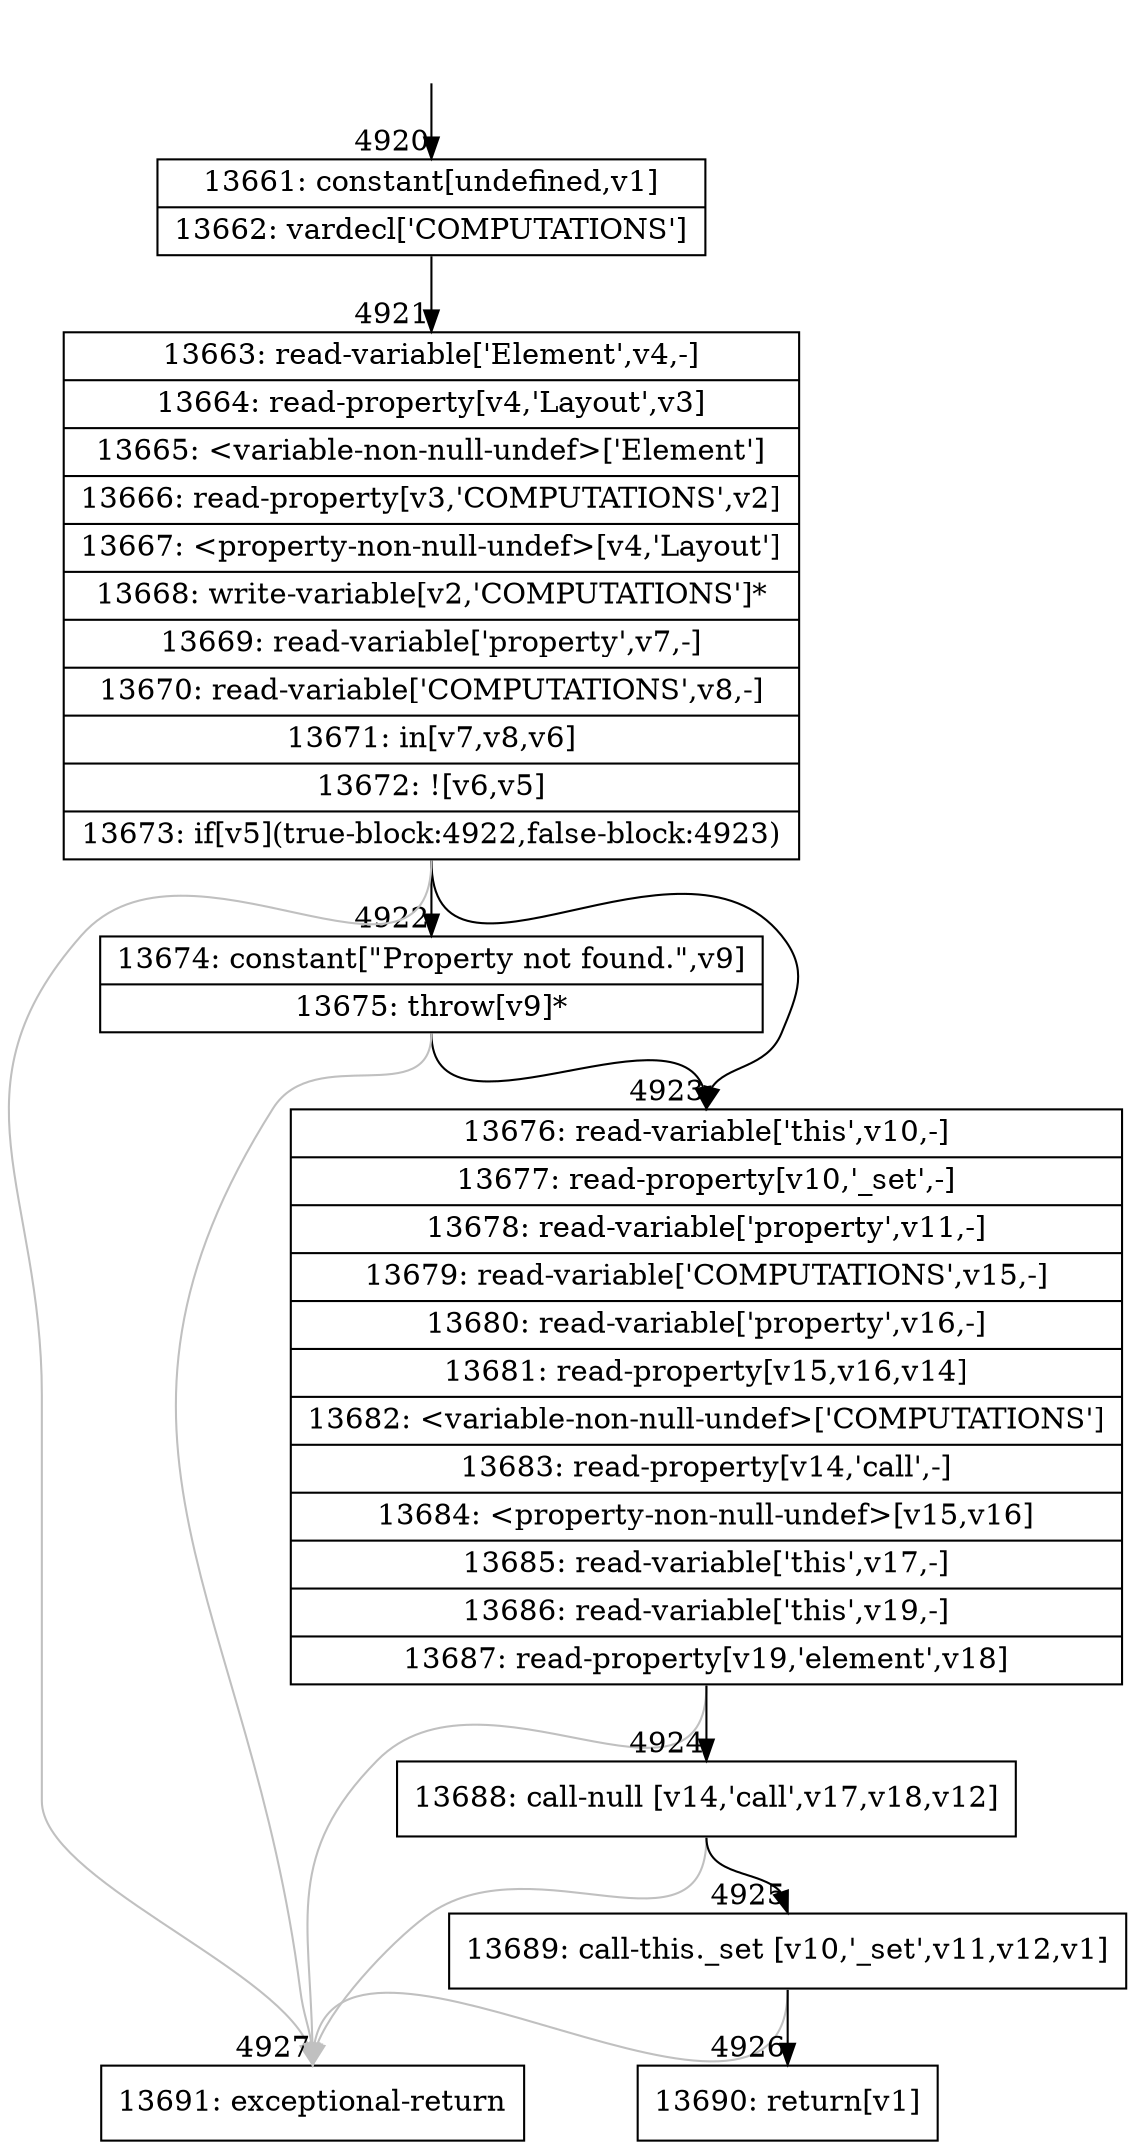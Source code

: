 digraph {
rankdir="TD"
BB_entry386[shape=none,label=""];
BB_entry386 -> BB4920 [tailport=s, headport=n, headlabel="    4920"]
BB4920 [shape=record label="{13661: constant[undefined,v1]|13662: vardecl['COMPUTATIONS']}" ] 
BB4920 -> BB4921 [tailport=s, headport=n, headlabel="      4921"]
BB4921 [shape=record label="{13663: read-variable['Element',v4,-]|13664: read-property[v4,'Layout',v3]|13665: \<variable-non-null-undef\>['Element']|13666: read-property[v3,'COMPUTATIONS',v2]|13667: \<property-non-null-undef\>[v4,'Layout']|13668: write-variable[v2,'COMPUTATIONS']*|13669: read-variable['property',v7,-]|13670: read-variable['COMPUTATIONS',v8,-]|13671: in[v7,v8,v6]|13672: ![v6,v5]|13673: if[v5](true-block:4922,false-block:4923)}" ] 
BB4921 -> BB4922 [tailport=s, headport=n, headlabel="      4922"]
BB4921 -> BB4923 [tailport=s, headport=n, headlabel="      4923"]
BB4921 -> BB4927 [tailport=s, headport=n, color=gray, headlabel="      4927"]
BB4922 [shape=record label="{13674: constant[\"Property not found.\",v9]|13675: throw[v9]*}" ] 
BB4922 -> BB4923 [tailport=s, headport=n]
BB4922 -> BB4927 [tailport=s, headport=n, color=gray]
BB4923 [shape=record label="{13676: read-variable['this',v10,-]|13677: read-property[v10,'_set',-]|13678: read-variable['property',v11,-]|13679: read-variable['COMPUTATIONS',v15,-]|13680: read-variable['property',v16,-]|13681: read-property[v15,v16,v14]|13682: \<variable-non-null-undef\>['COMPUTATIONS']|13683: read-property[v14,'call',-]|13684: \<property-non-null-undef\>[v15,v16]|13685: read-variable['this',v17,-]|13686: read-variable['this',v19,-]|13687: read-property[v19,'element',v18]}" ] 
BB4923 -> BB4924 [tailport=s, headport=n, headlabel="      4924"]
BB4923 -> BB4927 [tailport=s, headport=n, color=gray]
BB4924 [shape=record label="{13688: call-null [v14,'call',v17,v18,v12]}" ] 
BB4924 -> BB4925 [tailport=s, headport=n, headlabel="      4925"]
BB4924 -> BB4927 [tailport=s, headport=n, color=gray]
BB4925 [shape=record label="{13689: call-this._set [v10,'_set',v11,v12,v1]}" ] 
BB4925 -> BB4926 [tailport=s, headport=n, headlabel="      4926"]
BB4925 -> BB4927 [tailport=s, headport=n, color=gray]
BB4926 [shape=record label="{13690: return[v1]}" ] 
BB4927 [shape=record label="{13691: exceptional-return}" ] 
//#$~ 3722
}
